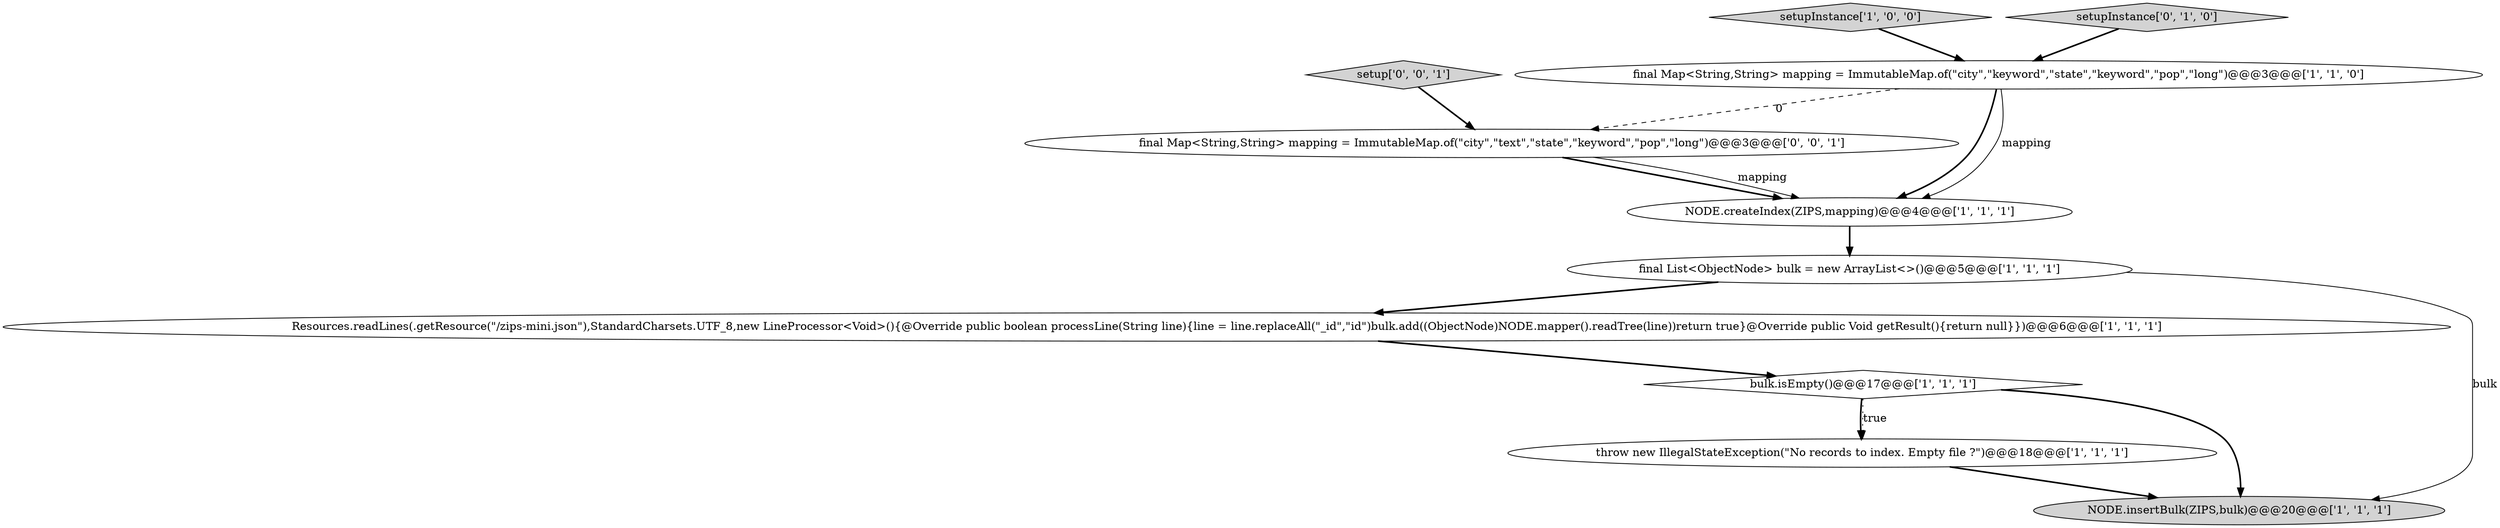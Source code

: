 digraph {
4 [style = filled, label = "throw new IllegalStateException(\"No records to index. Empty file ?\")@@@18@@@['1', '1', '1']", fillcolor = white, shape = ellipse image = "AAA0AAABBB1BBB"];
6 [style = filled, label = "Resources.readLines(.getResource(\"/zips-mini.json\"),StandardCharsets.UTF_8,new LineProcessor<Void>(){@Override public boolean processLine(String line){line = line.replaceAll(\"_id\",\"id\")bulk.add((ObjectNode)NODE.mapper().readTree(line))return true}@Override public Void getResult(){return null}})@@@6@@@['1', '1', '1']", fillcolor = white, shape = ellipse image = "AAA0AAABBB1BBB"];
3 [style = filled, label = "NODE.createIndex(ZIPS,mapping)@@@4@@@['1', '1', '1']", fillcolor = white, shape = ellipse image = "AAA0AAABBB1BBB"];
1 [style = filled, label = "final Map<String,String> mapping = ImmutableMap.of(\"city\",\"keyword\",\"state\",\"keyword\",\"pop\",\"long\")@@@3@@@['1', '1', '0']", fillcolor = white, shape = ellipse image = "AAA0AAABBB1BBB"];
2 [style = filled, label = "bulk.isEmpty()@@@17@@@['1', '1', '1']", fillcolor = white, shape = diamond image = "AAA0AAABBB1BBB"];
5 [style = filled, label = "setupInstance['1', '0', '0']", fillcolor = lightgray, shape = diamond image = "AAA0AAABBB1BBB"];
8 [style = filled, label = "setupInstance['0', '1', '0']", fillcolor = lightgray, shape = diamond image = "AAA0AAABBB2BBB"];
7 [style = filled, label = "NODE.insertBulk(ZIPS,bulk)@@@20@@@['1', '1', '1']", fillcolor = lightgray, shape = ellipse image = "AAA0AAABBB1BBB"];
9 [style = filled, label = "final Map<String,String> mapping = ImmutableMap.of(\"city\",\"text\",\"state\",\"keyword\",\"pop\",\"long\")@@@3@@@['0', '0', '1']", fillcolor = white, shape = ellipse image = "AAA0AAABBB3BBB"];
10 [style = filled, label = "setup['0', '0', '1']", fillcolor = lightgray, shape = diamond image = "AAA0AAABBB3BBB"];
0 [style = filled, label = "final List<ObjectNode> bulk = new ArrayList<>()@@@5@@@['1', '1', '1']", fillcolor = white, shape = ellipse image = "AAA0AAABBB1BBB"];
1->3 [style = bold, label=""];
8->1 [style = bold, label=""];
9->3 [style = bold, label=""];
5->1 [style = bold, label=""];
1->9 [style = dashed, label="0"];
10->9 [style = bold, label=""];
2->7 [style = bold, label=""];
1->3 [style = solid, label="mapping"];
9->3 [style = solid, label="mapping"];
0->6 [style = bold, label=""];
2->4 [style = bold, label=""];
4->7 [style = bold, label=""];
3->0 [style = bold, label=""];
2->4 [style = dotted, label="true"];
0->7 [style = solid, label="bulk"];
6->2 [style = bold, label=""];
}
